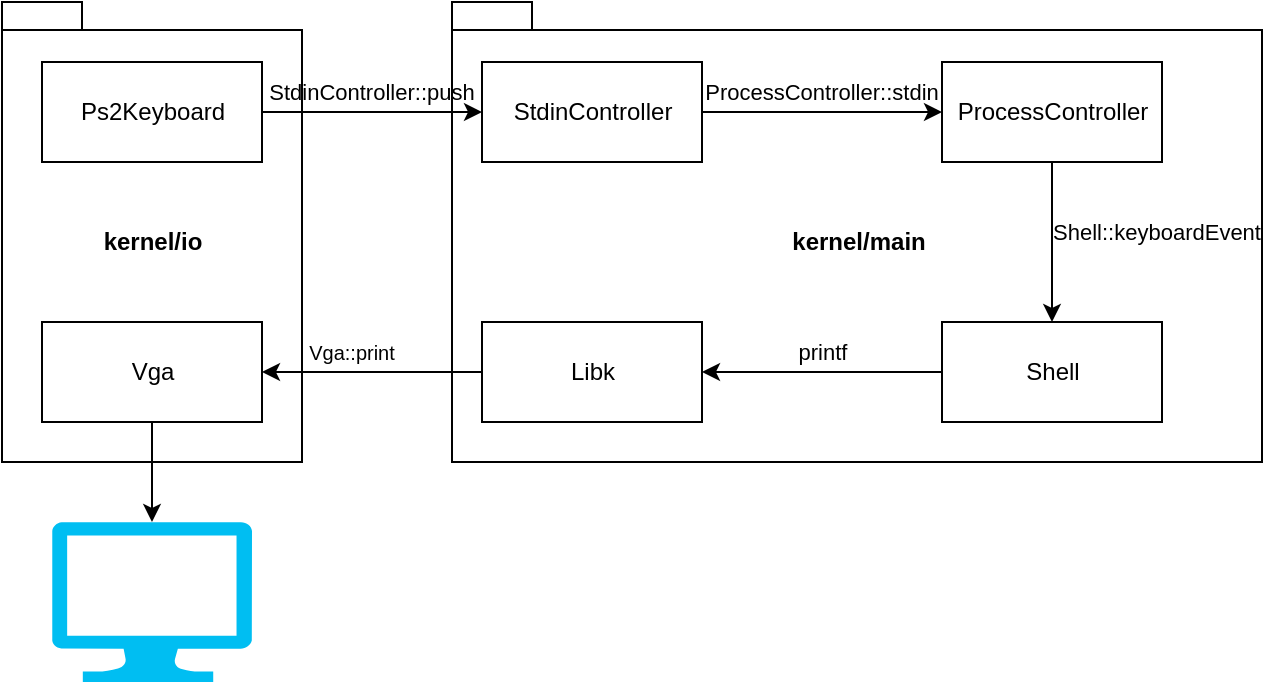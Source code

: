 <mxfile version="11.3.1" type="device" pages="1"><diagram id="wQmte-YOQzjWlOx6zYWA" name="Page-1"><mxGraphModel dx="1358" dy="727" grid="1" gridSize="10" guides="1" tooltips="1" connect="1" arrows="1" fold="1" page="1" pageScale="1" pageWidth="850" pageHeight="1100" math="0" shadow="0"><root><mxCell id="0"/><mxCell id="1" parent="0"/><mxCell id="uhTt8sQrVtKLv4Yrgwr--31" value="kernel/main" style="shape=folder;fontStyle=1;spacingTop=10;tabWidth=40;tabHeight=14;tabPosition=left;html=1;" vertex="1" parent="1"><mxGeometry x="345" y="110" width="405" height="230" as="geometry"/></mxCell><mxCell id="uhTt8sQrVtKLv4Yrgwr--30" value="kernel/io" style="shape=folder;fontStyle=1;spacingTop=10;tabWidth=40;tabHeight=14;tabPosition=left;html=1;" vertex="1" parent="1"><mxGeometry x="120" y="110" width="150" height="230" as="geometry"/></mxCell><mxCell id="uhTt8sQrVtKLv4Yrgwr--3" value="" style="edgeStyle=orthogonalEdgeStyle;rounded=0;orthogonalLoop=1;jettySize=auto;html=1;" edge="1" parent="1" source="uhTt8sQrVtKLv4Yrgwr--1" target="uhTt8sQrVtKLv4Yrgwr--2"><mxGeometry relative="1" as="geometry"/></mxCell><mxCell id="uhTt8sQrVtKLv4Yrgwr--1" value="Ps2Keyboard" style="html=1;" vertex="1" parent="1"><mxGeometry x="140" y="140" width="110" height="50" as="geometry"/></mxCell><mxCell id="uhTt8sQrVtKLv4Yrgwr--7" value="" style="edgeStyle=orthogonalEdgeStyle;rounded=0;orthogonalLoop=1;jettySize=auto;html=1;" edge="1" parent="1" source="uhTt8sQrVtKLv4Yrgwr--2" target="uhTt8sQrVtKLv4Yrgwr--6"><mxGeometry relative="1" as="geometry"/></mxCell><mxCell id="uhTt8sQrVtKLv4Yrgwr--2" value="StdinController" style="html=1;" vertex="1" parent="1"><mxGeometry x="360" y="140" width="110" height="50" as="geometry"/></mxCell><mxCell id="uhTt8sQrVtKLv4Yrgwr--9" value="" style="edgeStyle=orthogonalEdgeStyle;rounded=0;orthogonalLoop=1;jettySize=auto;html=1;" edge="1" parent="1" source="uhTt8sQrVtKLv4Yrgwr--6" target="uhTt8sQrVtKLv4Yrgwr--8"><mxGeometry relative="1" as="geometry"/></mxCell><mxCell id="uhTt8sQrVtKLv4Yrgwr--6" value="ProcessController" style="html=1;" vertex="1" parent="1"><mxGeometry x="590" y="140" width="110" height="50" as="geometry"/></mxCell><mxCell id="uhTt8sQrVtKLv4Yrgwr--11" value="" style="edgeStyle=orthogonalEdgeStyle;rounded=0;orthogonalLoop=1;jettySize=auto;html=1;" edge="1" parent="1" source="uhTt8sQrVtKLv4Yrgwr--8" target="uhTt8sQrVtKLv4Yrgwr--10"><mxGeometry relative="1" as="geometry"/></mxCell><mxCell id="uhTt8sQrVtKLv4Yrgwr--8" value="Shell" style="html=1;" vertex="1" parent="1"><mxGeometry x="590" y="270" width="110" height="50" as="geometry"/></mxCell><mxCell id="uhTt8sQrVtKLv4Yrgwr--13" value="" style="edgeStyle=orthogonalEdgeStyle;rounded=0;orthogonalLoop=1;jettySize=auto;html=1;" edge="1" parent="1" source="uhTt8sQrVtKLv4Yrgwr--10" target="uhTt8sQrVtKLv4Yrgwr--12"><mxGeometry relative="1" as="geometry"/></mxCell><mxCell id="uhTt8sQrVtKLv4Yrgwr--10" value="Libk" style="html=1;" vertex="1" parent="1"><mxGeometry x="360" y="270" width="110" height="50" as="geometry"/></mxCell><mxCell id="uhTt8sQrVtKLv4Yrgwr--16" style="edgeStyle=orthogonalEdgeStyle;rounded=0;orthogonalLoop=1;jettySize=auto;html=1;exitX=0.5;exitY=1;exitDx=0;exitDy=0;entryX=0.5;entryY=0;entryDx=0;entryDy=0;entryPerimeter=0;" edge="1" parent="1" source="uhTt8sQrVtKLv4Yrgwr--12" target="uhTt8sQrVtKLv4Yrgwr--15"><mxGeometry relative="1" as="geometry"/></mxCell><mxCell id="uhTt8sQrVtKLv4Yrgwr--12" value="Vga" style="html=1;" vertex="1" parent="1"><mxGeometry x="140" y="270" width="110" height="50" as="geometry"/></mxCell><mxCell id="uhTt8sQrVtKLv4Yrgwr--15" value="" style="verticalLabelPosition=bottom;html=1;verticalAlign=top;align=center;strokeColor=none;fillColor=#00BEF2;shape=mxgraph.azure.computer;pointerEvents=1;" vertex="1" parent="1"><mxGeometry x="145" y="370" width="100" height="80" as="geometry"/></mxCell><mxCell id="uhTt8sQrVtKLv4Yrgwr--24" value="&lt;font style=&quot;font-size: 11px&quot;&gt;&lt;span class=&quot;pl-en&quot;&gt;StdinController::push&lt;/span&gt;&lt;/font&gt;" style="text;html=1;strokeColor=none;fillColor=none;align=center;verticalAlign=middle;whiteSpace=wrap;rounded=0;" vertex="1" parent="1"><mxGeometry x="250" y="145" width="110" height="20" as="geometry"/></mxCell><mxCell id="uhTt8sQrVtKLv4Yrgwr--25" value="&lt;font style=&quot;font-size: 11px&quot;&gt;&lt;span class=&quot;pl-en&quot;&gt;ProcessController::stdin&lt;/span&gt;&lt;/font&gt;" style="text;html=1;strokeColor=none;fillColor=none;align=center;verticalAlign=middle;whiteSpace=wrap;rounded=0;" vertex="1" parent="1"><mxGeometry x="470" y="145" width="120" height="20" as="geometry"/></mxCell><mxCell id="uhTt8sQrVtKLv4Yrgwr--27" value="&lt;font style=&quot;font-size: 11px&quot;&gt;Shell::keyboardEvent&lt;/font&gt;" style="text;html=1;strokeColor=none;fillColor=none;align=center;verticalAlign=middle;whiteSpace=wrap;rounded=0;" vertex="1" parent="1"><mxGeometry x="645" y="215" width="105" height="20" as="geometry"/></mxCell><mxCell id="uhTt8sQrVtKLv4Yrgwr--28" value="&lt;font style=&quot;font-size: 11px&quot;&gt;printf&lt;/font&gt;" style="text;html=1;strokeColor=none;fillColor=none;align=center;verticalAlign=middle;whiteSpace=wrap;rounded=0;" vertex="1" parent="1"><mxGeometry x="477.5" y="275" width="105" height="20" as="geometry"/></mxCell><mxCell id="uhTt8sQrVtKLv4Yrgwr--29" value="&lt;font size=&quot;1&quot;&gt;Vga::print&lt;/font&gt;" style="text;html=1;strokeColor=none;fillColor=none;align=center;verticalAlign=middle;whiteSpace=wrap;rounded=0;" vertex="1" parent="1"><mxGeometry x="245" y="275" width="100" height="20" as="geometry"/></mxCell></root></mxGraphModel></diagram></mxfile>